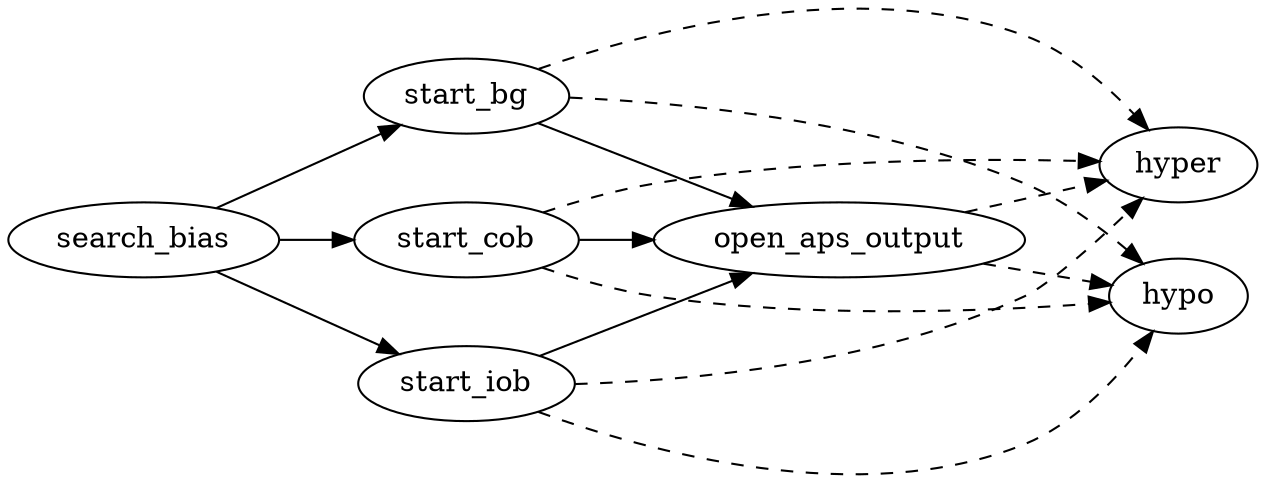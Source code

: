 digraph APS_DAG {
    rankdir=LR;

    "search_bias" -> "start_bg";
    "search_bias" -> "start_cob";
    "search_bias" -> "start_iob";

    "start_bg" -> "hyper"[style="dashed"];
    "start_cob" -> "hyper"[style="dashed"];
    "start_iob" -> "hyper"[style="dashed"];

    "start_bg" -> "hypo"[style="dashed"];
    "start_cob" -> "hypo"[style="dashed"];
    "start_iob" -> "hypo"[style="dashed"];

    "start_bg" -> "open_aps_output" [included=1, expected=positive];
    "start_cob" -> "open_aps_output" [included=1, expected=positive];
    "start_iob" -> "open_aps_output" [included=1, expected=negative];

    "open_aps_output" -> "hyper"[style="dashed"];
    "open_aps_output" -> "hypo"[style="dashed"];
}